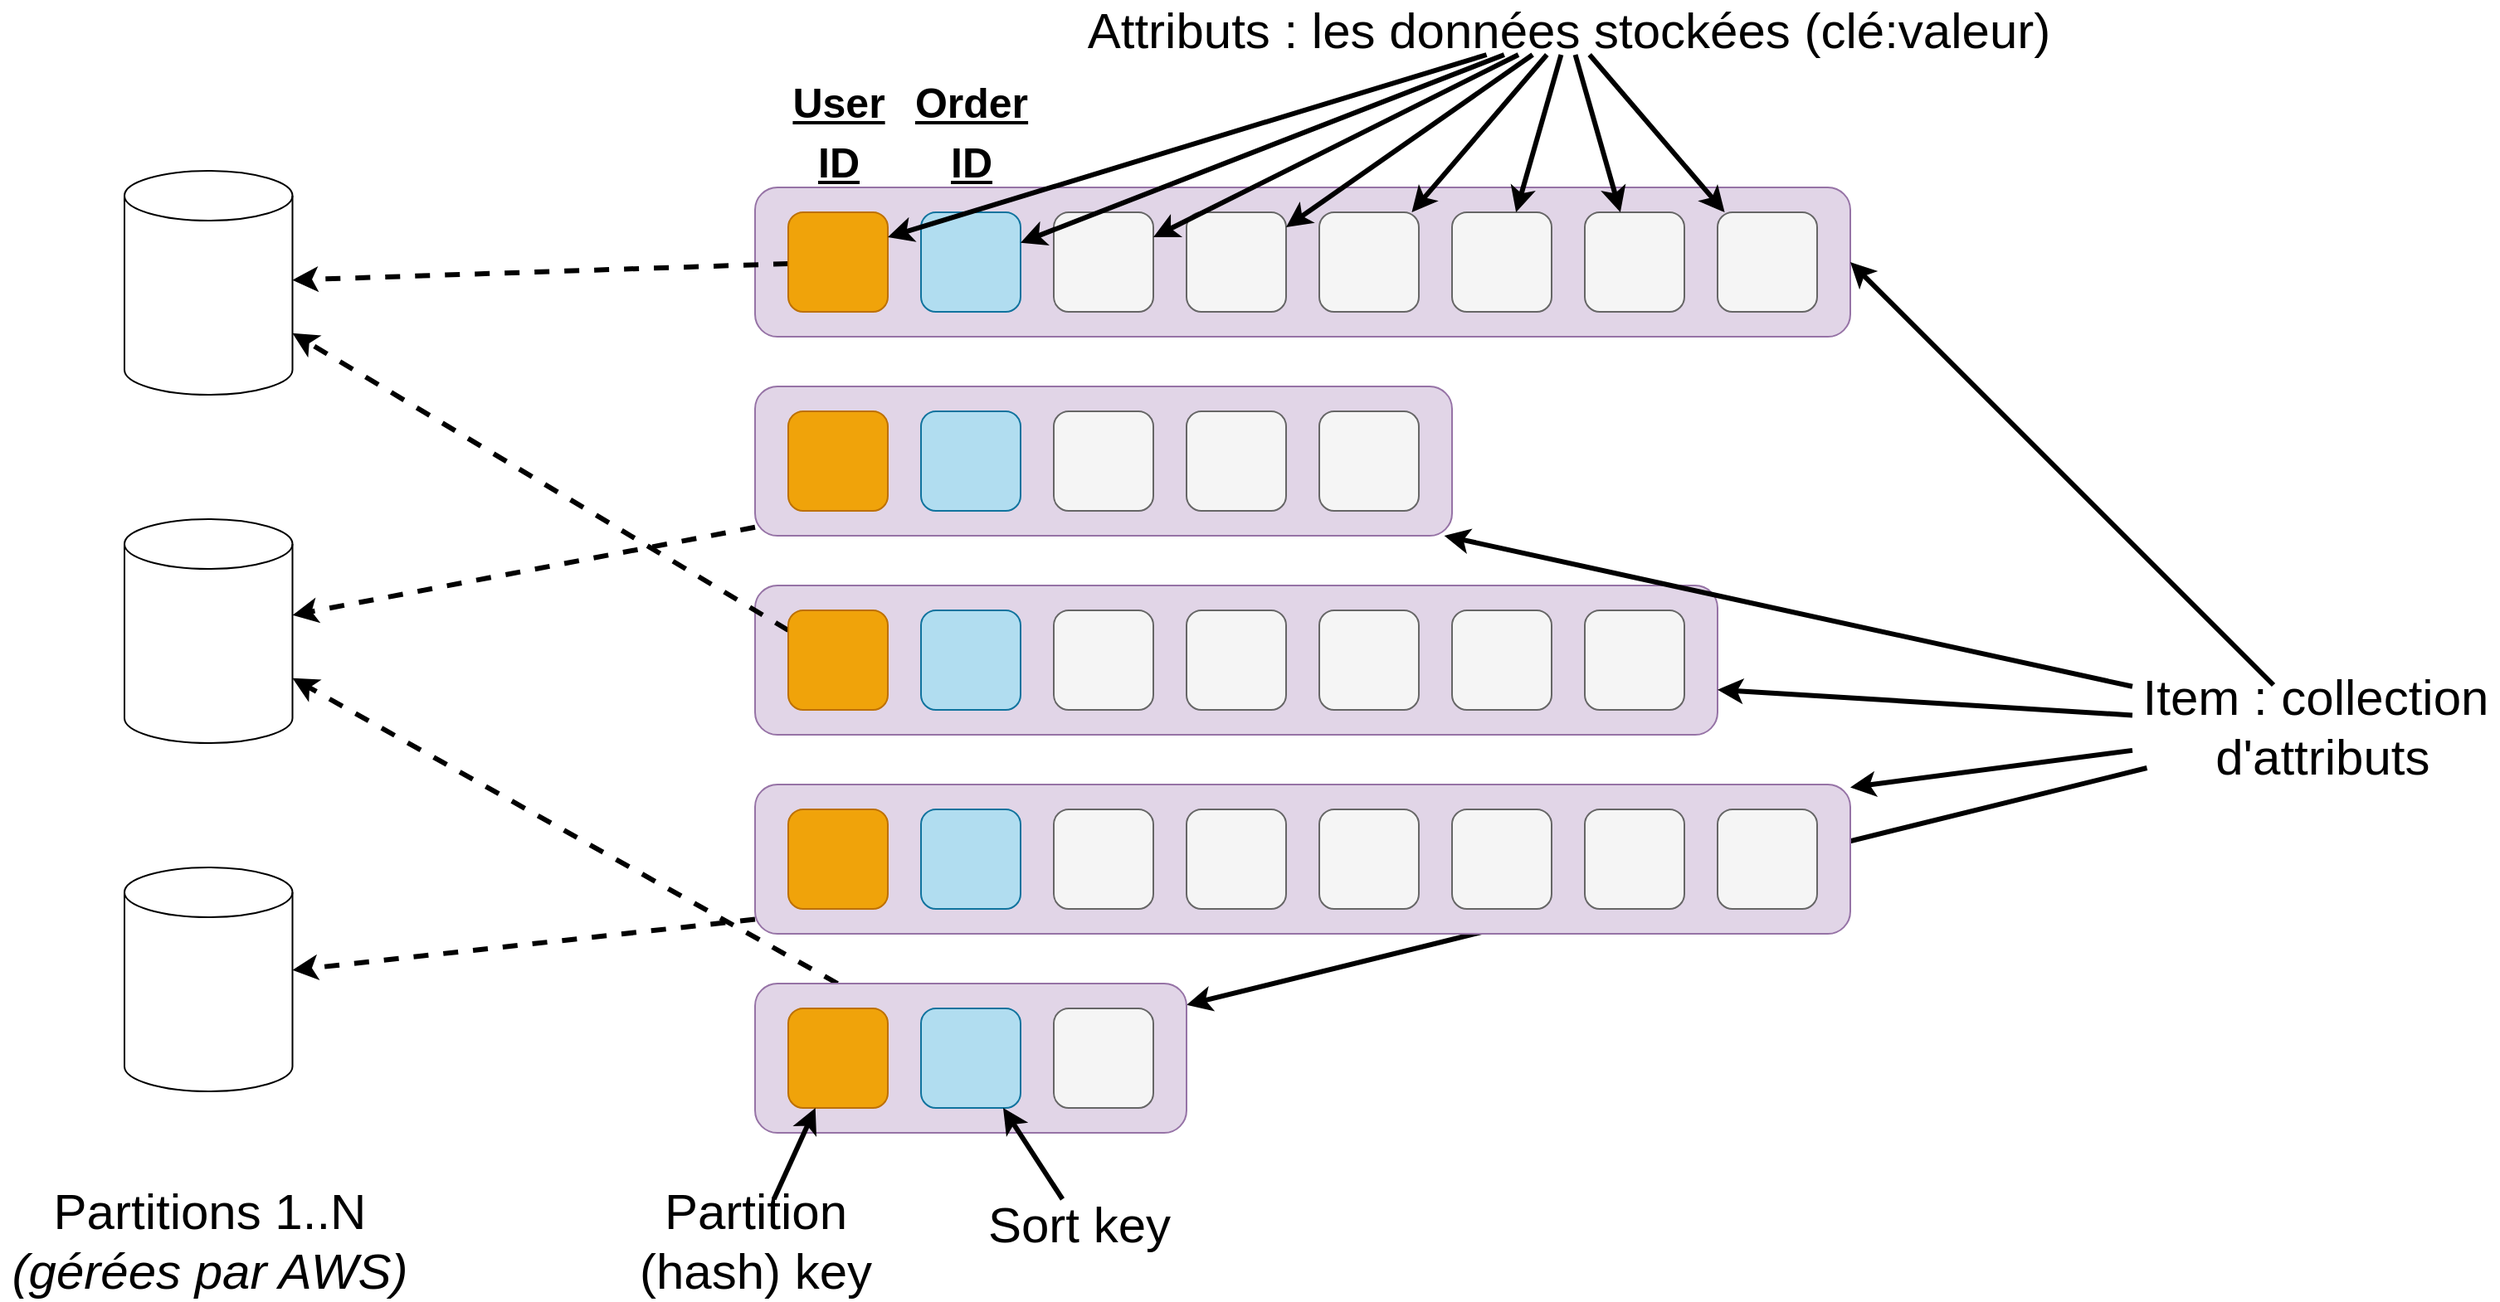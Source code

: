<mxfile version="13.6.2" type="device"><diagram id="cNdOoX6PnL630XF1tYdw" name="Page-1"><mxGraphModel dx="2840" dy="1629" grid="1" gridSize="10" guides="1" tooltips="1" connect="1" arrows="1" fold="1" page="1" pageScale="1" pageWidth="1600" pageHeight="900" math="0" shadow="0"><root><mxCell id="0"/><mxCell id="1" parent="0"/><mxCell id="GMCAJWQgjGCPNnavBWre-54" style="edgeStyle=none;rounded=0;orthogonalLoop=1;jettySize=auto;html=1;strokeWidth=3;" edge="1" parent="1" source="GMCAJWQgjGCPNnavBWre-49" target="GMCAJWQgjGCPNnavBWre-40"><mxGeometry relative="1" as="geometry"/></mxCell><mxCell id="GMCAJWQgjGCPNnavBWre-1" value="" style="rounded=1;whiteSpace=wrap;html=1;fillColor=#e1d5e7;strokeColor=#9673a6;" vertex="1" parent="1"><mxGeometry x="90" y="50" width="660" height="90" as="geometry"/></mxCell><mxCell id="GMCAJWQgjGCPNnavBWre-73" style="edgeStyle=none;rounded=0;orthogonalLoop=1;jettySize=auto;html=1;strokeWidth=3;dashed=1;" edge="1" parent="1" source="GMCAJWQgjGCPNnavBWre-2" target="GMCAJWQgjGCPNnavBWre-70"><mxGeometry relative="1" as="geometry"/></mxCell><mxCell id="GMCAJWQgjGCPNnavBWre-2" value="" style="rounded=1;whiteSpace=wrap;html=1;fillColor=#f0a30a;strokeColor=#BD7000;fontColor=#ffffff;" vertex="1" parent="1"><mxGeometry x="110" y="65" width="60" height="60" as="geometry"/></mxCell><mxCell id="GMCAJWQgjGCPNnavBWre-3" value="" style="rounded=1;whiteSpace=wrap;html=1;fillColor=#b1ddf0;strokeColor=#10739e;" vertex="1" parent="1"><mxGeometry x="190" y="65" width="60" height="60" as="geometry"/></mxCell><mxCell id="GMCAJWQgjGCPNnavBWre-4" value="" style="rounded=1;whiteSpace=wrap;html=1;fillColor=#f5f5f5;strokeColor=#666666;fontColor=#333333;" vertex="1" parent="1"><mxGeometry x="270" y="65" width="60" height="60" as="geometry"/></mxCell><mxCell id="GMCAJWQgjGCPNnavBWre-5" value="" style="rounded=1;whiteSpace=wrap;html=1;fillColor=#f5f5f5;strokeColor=#666666;fontColor=#333333;" vertex="1" parent="1"><mxGeometry x="350" y="65" width="60" height="60" as="geometry"/></mxCell><mxCell id="GMCAJWQgjGCPNnavBWre-6" value="" style="rounded=1;whiteSpace=wrap;html=1;fillColor=#f5f5f5;strokeColor=#666666;fontColor=#333333;" vertex="1" parent="1"><mxGeometry x="430" y="65" width="60" height="60" as="geometry"/></mxCell><mxCell id="GMCAJWQgjGCPNnavBWre-7" value="" style="rounded=1;whiteSpace=wrap;html=1;fillColor=#f5f5f5;strokeColor=#666666;fontColor=#333333;" vertex="1" parent="1"><mxGeometry x="510" y="65" width="60" height="60" as="geometry"/></mxCell><mxCell id="GMCAJWQgjGCPNnavBWre-8" value="" style="rounded=1;whiteSpace=wrap;html=1;fillColor=#f5f5f5;strokeColor=#666666;fontColor=#333333;" vertex="1" parent="1"><mxGeometry x="590" y="65" width="60" height="60" as="geometry"/></mxCell><mxCell id="GMCAJWQgjGCPNnavBWre-9" value="" style="rounded=1;whiteSpace=wrap;html=1;fillColor=#f5f5f5;strokeColor=#666666;fontColor=#333333;" vertex="1" parent="1"><mxGeometry x="670" y="65" width="60" height="60" as="geometry"/></mxCell><mxCell id="GMCAJWQgjGCPNnavBWre-74" style="edgeStyle=none;rounded=0;orthogonalLoop=1;jettySize=auto;html=1;dashed=1;strokeWidth=3;" edge="1" parent="1" source="GMCAJWQgjGCPNnavBWre-13" target="GMCAJWQgjGCPNnavBWre-71"><mxGeometry relative="1" as="geometry"/></mxCell><mxCell id="GMCAJWQgjGCPNnavBWre-13" value="" style="rounded=1;whiteSpace=wrap;html=1;fillColor=#e1d5e7;strokeColor=#9673a6;" vertex="1" parent="1"><mxGeometry x="90" y="170" width="420" height="90" as="geometry"/></mxCell><mxCell id="GMCAJWQgjGCPNnavBWre-14" value="" style="rounded=1;whiteSpace=wrap;html=1;fillColor=#f0a30a;strokeColor=#BD7000;fontColor=#ffffff;" vertex="1" parent="1"><mxGeometry x="110" y="185" width="60" height="60" as="geometry"/></mxCell><mxCell id="GMCAJWQgjGCPNnavBWre-15" value="" style="rounded=1;whiteSpace=wrap;html=1;fillColor=#b1ddf0;strokeColor=#10739e;" vertex="1" parent="1"><mxGeometry x="190" y="185" width="60" height="60" as="geometry"/></mxCell><mxCell id="GMCAJWQgjGCPNnavBWre-16" value="" style="rounded=1;whiteSpace=wrap;html=1;fillColor=#f5f5f5;strokeColor=#666666;fontColor=#333333;" vertex="1" parent="1"><mxGeometry x="270" y="185" width="60" height="60" as="geometry"/></mxCell><mxCell id="GMCAJWQgjGCPNnavBWre-17" value="" style="rounded=1;whiteSpace=wrap;html=1;fillColor=#f5f5f5;strokeColor=#666666;fontColor=#333333;" vertex="1" parent="1"><mxGeometry x="350" y="185" width="60" height="60" as="geometry"/></mxCell><mxCell id="GMCAJWQgjGCPNnavBWre-18" value="" style="rounded=1;whiteSpace=wrap;html=1;fillColor=#f5f5f5;strokeColor=#666666;fontColor=#333333;" vertex="1" parent="1"><mxGeometry x="430" y="185" width="60" height="60" as="geometry"/></mxCell><mxCell id="GMCAJWQgjGCPNnavBWre-22" value="" style="rounded=1;whiteSpace=wrap;html=1;fillColor=#e1d5e7;strokeColor=#9673a6;" vertex="1" parent="1"><mxGeometry x="90" y="290" width="580" height="90" as="geometry"/></mxCell><mxCell id="GMCAJWQgjGCPNnavBWre-75" style="edgeStyle=none;rounded=0;orthogonalLoop=1;jettySize=auto;html=1;dashed=1;strokeWidth=3;" edge="1" parent="1" source="GMCAJWQgjGCPNnavBWre-23" target="GMCAJWQgjGCPNnavBWre-70"><mxGeometry relative="1" as="geometry"/></mxCell><mxCell id="GMCAJWQgjGCPNnavBWre-23" value="" style="rounded=1;whiteSpace=wrap;html=1;fillColor=#f0a30a;strokeColor=#BD7000;fontColor=#ffffff;" vertex="1" parent="1"><mxGeometry x="110" y="305" width="60" height="60" as="geometry"/></mxCell><mxCell id="GMCAJWQgjGCPNnavBWre-24" value="" style="rounded=1;whiteSpace=wrap;html=1;fillColor=#b1ddf0;strokeColor=#10739e;" vertex="1" parent="1"><mxGeometry x="190" y="305" width="60" height="60" as="geometry"/></mxCell><mxCell id="GMCAJWQgjGCPNnavBWre-25" value="" style="rounded=1;whiteSpace=wrap;html=1;fillColor=#f5f5f5;strokeColor=#666666;fontColor=#333333;" vertex="1" parent="1"><mxGeometry x="270" y="305" width="60" height="60" as="geometry"/></mxCell><mxCell id="GMCAJWQgjGCPNnavBWre-26" value="" style="rounded=1;whiteSpace=wrap;html=1;fillColor=#f5f5f5;strokeColor=#666666;fontColor=#333333;" vertex="1" parent="1"><mxGeometry x="350" y="305" width="60" height="60" as="geometry"/></mxCell><mxCell id="GMCAJWQgjGCPNnavBWre-27" value="" style="rounded=1;whiteSpace=wrap;html=1;fillColor=#f5f5f5;strokeColor=#666666;fontColor=#333333;" vertex="1" parent="1"><mxGeometry x="430" y="305" width="60" height="60" as="geometry"/></mxCell><mxCell id="GMCAJWQgjGCPNnavBWre-28" value="" style="rounded=1;whiteSpace=wrap;html=1;fillColor=#f5f5f5;strokeColor=#666666;fontColor=#333333;" vertex="1" parent="1"><mxGeometry x="510" y="305" width="60" height="60" as="geometry"/></mxCell><mxCell id="GMCAJWQgjGCPNnavBWre-29" value="" style="rounded=1;whiteSpace=wrap;html=1;fillColor=#f5f5f5;strokeColor=#666666;fontColor=#333333;" vertex="1" parent="1"><mxGeometry x="590" y="305" width="60" height="60" as="geometry"/></mxCell><mxCell id="GMCAJWQgjGCPNnavBWre-76" style="edgeStyle=none;rounded=0;orthogonalLoop=1;jettySize=auto;html=1;dashed=1;strokeWidth=3;" edge="1" parent="1" source="GMCAJWQgjGCPNnavBWre-31" target="GMCAJWQgjGCPNnavBWre-72"><mxGeometry relative="1" as="geometry"/></mxCell><mxCell id="GMCAJWQgjGCPNnavBWre-31" value="" style="rounded=1;whiteSpace=wrap;html=1;fillColor=#e1d5e7;strokeColor=#9673a6;" vertex="1" parent="1"><mxGeometry x="90" y="410" width="660" height="90" as="geometry"/></mxCell><mxCell id="GMCAJWQgjGCPNnavBWre-32" value="" style="rounded=1;whiteSpace=wrap;html=1;fillColor=#f0a30a;strokeColor=#BD7000;fontColor=#ffffff;" vertex="1" parent="1"><mxGeometry x="110" y="425" width="60" height="60" as="geometry"/></mxCell><mxCell id="GMCAJWQgjGCPNnavBWre-33" value="" style="rounded=1;whiteSpace=wrap;html=1;fillColor=#b1ddf0;strokeColor=#10739e;" vertex="1" parent="1"><mxGeometry x="190" y="425" width="60" height="60" as="geometry"/></mxCell><mxCell id="GMCAJWQgjGCPNnavBWre-34" value="" style="rounded=1;whiteSpace=wrap;html=1;fillColor=#f5f5f5;strokeColor=#666666;fontColor=#333333;" vertex="1" parent="1"><mxGeometry x="270" y="425" width="60" height="60" as="geometry"/></mxCell><mxCell id="GMCAJWQgjGCPNnavBWre-35" value="" style="rounded=1;whiteSpace=wrap;html=1;fillColor=#f5f5f5;strokeColor=#666666;fontColor=#333333;" vertex="1" parent="1"><mxGeometry x="350" y="425" width="60" height="60" as="geometry"/></mxCell><mxCell id="GMCAJWQgjGCPNnavBWre-36" value="" style="rounded=1;whiteSpace=wrap;html=1;fillColor=#f5f5f5;strokeColor=#666666;fontColor=#333333;" vertex="1" parent="1"><mxGeometry x="430" y="425" width="60" height="60" as="geometry"/></mxCell><mxCell id="GMCAJWQgjGCPNnavBWre-37" value="" style="rounded=1;whiteSpace=wrap;html=1;fillColor=#f5f5f5;strokeColor=#666666;fontColor=#333333;" vertex="1" parent="1"><mxGeometry x="510" y="425" width="60" height="60" as="geometry"/></mxCell><mxCell id="GMCAJWQgjGCPNnavBWre-38" value="" style="rounded=1;whiteSpace=wrap;html=1;fillColor=#f5f5f5;strokeColor=#666666;fontColor=#333333;" vertex="1" parent="1"><mxGeometry x="590" y="425" width="60" height="60" as="geometry"/></mxCell><mxCell id="GMCAJWQgjGCPNnavBWre-39" value="" style="rounded=1;whiteSpace=wrap;html=1;fillColor=#f5f5f5;strokeColor=#666666;fontColor=#333333;" vertex="1" parent="1"><mxGeometry x="670" y="425" width="60" height="60" as="geometry"/></mxCell><mxCell id="GMCAJWQgjGCPNnavBWre-77" style="edgeStyle=none;rounded=0;orthogonalLoop=1;jettySize=auto;html=1;dashed=1;strokeWidth=3;" edge="1" parent="1" source="GMCAJWQgjGCPNnavBWre-40" target="GMCAJWQgjGCPNnavBWre-71"><mxGeometry relative="1" as="geometry"/></mxCell><mxCell id="GMCAJWQgjGCPNnavBWre-40" value="" style="rounded=1;whiteSpace=wrap;html=1;fillColor=#e1d5e7;strokeColor=#9673a6;" vertex="1" parent="1"><mxGeometry x="90" y="530" width="260" height="90" as="geometry"/></mxCell><mxCell id="GMCAJWQgjGCPNnavBWre-41" value="" style="rounded=1;whiteSpace=wrap;html=1;fillColor=#f0a30a;strokeColor=#BD7000;fontColor=#ffffff;" vertex="1" parent="1"><mxGeometry x="110" y="545" width="60" height="60" as="geometry"/></mxCell><mxCell id="GMCAJWQgjGCPNnavBWre-42" value="" style="rounded=1;whiteSpace=wrap;html=1;fillColor=#b1ddf0;strokeColor=#10739e;" vertex="1" parent="1"><mxGeometry x="190" y="545" width="60" height="60" as="geometry"/></mxCell><mxCell id="GMCAJWQgjGCPNnavBWre-43" value="" style="rounded=1;whiteSpace=wrap;html=1;fillColor=#f5f5f5;strokeColor=#666666;fontColor=#333333;" vertex="1" parent="1"><mxGeometry x="270" y="545" width="60" height="60" as="geometry"/></mxCell><mxCell id="GMCAJWQgjGCPNnavBWre-50" style="rounded=0;orthogonalLoop=1;jettySize=auto;html=1;entryX=1;entryY=0.5;entryDx=0;entryDy=0;strokeWidth=3;" edge="1" parent="1" source="GMCAJWQgjGCPNnavBWre-49" target="GMCAJWQgjGCPNnavBWre-1"><mxGeometry relative="1" as="geometry"/></mxCell><mxCell id="GMCAJWQgjGCPNnavBWre-51" style="edgeStyle=none;rounded=0;orthogonalLoop=1;jettySize=auto;html=1;strokeWidth=3;" edge="1" parent="1" source="GMCAJWQgjGCPNnavBWre-49" target="GMCAJWQgjGCPNnavBWre-13"><mxGeometry relative="1" as="geometry"/></mxCell><mxCell id="GMCAJWQgjGCPNnavBWre-52" style="edgeStyle=none;rounded=0;orthogonalLoop=1;jettySize=auto;html=1;strokeWidth=3;" edge="1" parent="1" source="GMCAJWQgjGCPNnavBWre-49" target="GMCAJWQgjGCPNnavBWre-22"><mxGeometry relative="1" as="geometry"/></mxCell><mxCell id="GMCAJWQgjGCPNnavBWre-53" style="edgeStyle=none;rounded=0;orthogonalLoop=1;jettySize=auto;html=1;strokeWidth=3;" edge="1" parent="1" source="GMCAJWQgjGCPNnavBWre-49" target="GMCAJWQgjGCPNnavBWre-31"><mxGeometry relative="1" as="geometry"/></mxCell><mxCell id="GMCAJWQgjGCPNnavBWre-49" value="&lt;font style=&quot;font-size: 30px&quot;&gt;Item : collection&lt;br&gt;&amp;nbsp;d'attributs&lt;/font&gt;" style="text;html=1;align=center;verticalAlign=middle;resizable=0;points=[];autosize=1;" vertex="1" parent="1"><mxGeometry x="920" y="350" width="220" height="50" as="geometry"/></mxCell><mxCell id="GMCAJWQgjGCPNnavBWre-56" style="edgeStyle=none;rounded=0;orthogonalLoop=1;jettySize=auto;html=1;strokeWidth=3;" edge="1" parent="1" source="GMCAJWQgjGCPNnavBWre-55" target="GMCAJWQgjGCPNnavBWre-9"><mxGeometry relative="1" as="geometry"/></mxCell><mxCell id="GMCAJWQgjGCPNnavBWre-57" style="edgeStyle=none;rounded=0;orthogonalLoop=1;jettySize=auto;html=1;strokeWidth=3;" edge="1" parent="1" source="GMCAJWQgjGCPNnavBWre-55" target="GMCAJWQgjGCPNnavBWre-8"><mxGeometry relative="1" as="geometry"/></mxCell><mxCell id="GMCAJWQgjGCPNnavBWre-58" style="edgeStyle=none;rounded=0;orthogonalLoop=1;jettySize=auto;html=1;strokeWidth=3;" edge="1" parent="1" source="GMCAJWQgjGCPNnavBWre-55" target="GMCAJWQgjGCPNnavBWre-7"><mxGeometry relative="1" as="geometry"/></mxCell><mxCell id="GMCAJWQgjGCPNnavBWre-59" style="edgeStyle=none;rounded=0;orthogonalLoop=1;jettySize=auto;html=1;strokeWidth=3;" edge="1" parent="1" source="GMCAJWQgjGCPNnavBWre-55" target="GMCAJWQgjGCPNnavBWre-6"><mxGeometry relative="1" as="geometry"/></mxCell><mxCell id="GMCAJWQgjGCPNnavBWre-60" style="edgeStyle=none;rounded=0;orthogonalLoop=1;jettySize=auto;html=1;strokeWidth=3;" edge="1" parent="1" source="GMCAJWQgjGCPNnavBWre-55" target="GMCAJWQgjGCPNnavBWre-5"><mxGeometry relative="1" as="geometry"/></mxCell><mxCell id="GMCAJWQgjGCPNnavBWre-61" style="edgeStyle=none;rounded=0;orthogonalLoop=1;jettySize=auto;html=1;strokeWidth=3;" edge="1" parent="1" source="GMCAJWQgjGCPNnavBWre-55" target="GMCAJWQgjGCPNnavBWre-4"><mxGeometry relative="1" as="geometry"/></mxCell><mxCell id="GMCAJWQgjGCPNnavBWre-62" style="edgeStyle=none;rounded=0;orthogonalLoop=1;jettySize=auto;html=1;strokeWidth=3;" edge="1" parent="1" source="GMCAJWQgjGCPNnavBWre-55" target="GMCAJWQgjGCPNnavBWre-3"><mxGeometry relative="1" as="geometry"/></mxCell><mxCell id="GMCAJWQgjGCPNnavBWre-63" style="edgeStyle=none;rounded=0;orthogonalLoop=1;jettySize=auto;html=1;entryX=1;entryY=0.25;entryDx=0;entryDy=0;strokeWidth=3;" edge="1" parent="1" source="GMCAJWQgjGCPNnavBWre-55" target="GMCAJWQgjGCPNnavBWre-2"><mxGeometry relative="1" as="geometry"/></mxCell><mxCell id="GMCAJWQgjGCPNnavBWre-55" value="&lt;font style=&quot;font-size: 30px&quot;&gt;Attributs : les données stockées (clé:valeur)&lt;br&gt;&lt;/font&gt;" style="text;html=1;align=center;verticalAlign=middle;resizable=0;points=[];autosize=1;" vertex="1" parent="1"><mxGeometry x="280" y="-60" width="600" height="30" as="geometry"/></mxCell><mxCell id="GMCAJWQgjGCPNnavBWre-65" style="edgeStyle=none;rounded=0;orthogonalLoop=1;jettySize=auto;html=1;strokeWidth=3;" edge="1" parent="1" source="GMCAJWQgjGCPNnavBWre-64" target="GMCAJWQgjGCPNnavBWre-41"><mxGeometry relative="1" as="geometry"/></mxCell><mxCell id="GMCAJWQgjGCPNnavBWre-64" value="&lt;span style=&quot;font-size: 30px&quot;&gt;Partition&lt;br&gt;(hash) key&lt;/span&gt;" style="text;html=1;align=center;verticalAlign=middle;resizable=0;points=[];autosize=1;" vertex="1" parent="1"><mxGeometry x="10" y="660" width="160" height="50" as="geometry"/></mxCell><mxCell id="GMCAJWQgjGCPNnavBWre-67" style="edgeStyle=none;rounded=0;orthogonalLoop=1;jettySize=auto;html=1;strokeWidth=3;" edge="1" parent="1" source="GMCAJWQgjGCPNnavBWre-66" target="GMCAJWQgjGCPNnavBWre-42"><mxGeometry relative="1" as="geometry"/></mxCell><mxCell id="GMCAJWQgjGCPNnavBWre-66" value="&lt;span style=&quot;font-size: 30px&quot;&gt;Sort&amp;nbsp;key&lt;/span&gt;" style="text;html=1;align=center;verticalAlign=middle;resizable=0;points=[];autosize=1;" vertex="1" parent="1"><mxGeometry x="220" y="660" width="130" height="30" as="geometry"/></mxCell><mxCell id="GMCAJWQgjGCPNnavBWre-68" value="&lt;span style=&quot;font-size: 30px&quot;&gt;&lt;b style=&quot;font-size: 25px&quot;&gt;&lt;u&gt;User&lt;br&gt;ID&lt;/u&gt;&lt;/b&gt;&lt;br&gt;&lt;/span&gt;" style="text;html=1;align=center;verticalAlign=middle;resizable=0;points=[];autosize=1;" vertex="1" parent="1"><mxGeometry x="105" y="-10" width="70" height="50" as="geometry"/></mxCell><mxCell id="GMCAJWQgjGCPNnavBWre-69" value="&lt;span style=&quot;font-size: 30px&quot;&gt;&lt;b style=&quot;font-size: 25px&quot;&gt;&lt;u&gt;Order&lt;br&gt;ID&lt;/u&gt;&lt;/b&gt;&lt;br&gt;&lt;/span&gt;" style="text;html=1;align=center;verticalAlign=middle;resizable=0;points=[];autosize=1;" vertex="1" parent="1"><mxGeometry x="180" y="-10" width="80" height="50" as="geometry"/></mxCell><mxCell id="GMCAJWQgjGCPNnavBWre-70" value="" style="shape=cylinder2;whiteSpace=wrap;html=1;boundedLbl=1;backgroundOutline=1;size=15;fillColor=none;" vertex="1" parent="1"><mxGeometry x="-290" y="40" width="101.25" height="135" as="geometry"/></mxCell><mxCell id="GMCAJWQgjGCPNnavBWre-71" value="" style="shape=cylinder2;whiteSpace=wrap;html=1;boundedLbl=1;backgroundOutline=1;size=15;fillColor=none;" vertex="1" parent="1"><mxGeometry x="-290" y="250" width="101.25" height="135" as="geometry"/></mxCell><mxCell id="GMCAJWQgjGCPNnavBWre-72" value="" style="shape=cylinder2;whiteSpace=wrap;html=1;boundedLbl=1;backgroundOutline=1;size=15;fillColor=none;" vertex="1" parent="1"><mxGeometry x="-290" y="460" width="101.25" height="135" as="geometry"/></mxCell><mxCell id="GMCAJWQgjGCPNnavBWre-78" value="&lt;span style=&quot;font-size: 30px&quot;&gt;Partitions 1..N &lt;br&gt;&lt;i&gt;(gérées par AWS)&lt;/i&gt;&lt;/span&gt;" style="text;html=1;align=center;verticalAlign=middle;resizable=0;points=[];autosize=1;" vertex="1" parent="1"><mxGeometry x="-364.37" y="660" width="250" height="50" as="geometry"/></mxCell></root></mxGraphModel></diagram></mxfile>